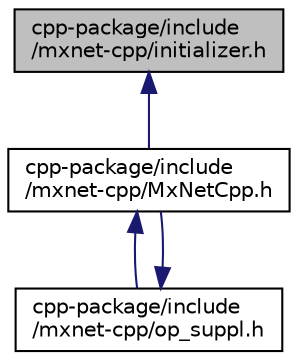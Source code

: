 digraph "cpp-package/include/mxnet-cpp/initializer.h"
{
  edge [fontname="Helvetica",fontsize="10",labelfontname="Helvetica",labelfontsize="10"];
  node [fontname="Helvetica",fontsize="10",shape=record];
  Node1 [label="cpp-package/include\l/mxnet-cpp/initializer.h",height=0.2,width=0.4,color="black", fillcolor="grey75", style="filled", fontcolor="black"];
  Node1 -> Node2 [dir="back",color="midnightblue",fontsize="10",style="solid",fontname="Helvetica"];
  Node2 [label="cpp-package/include\l/mxnet-cpp/MxNetCpp.h",height=0.2,width=0.4,color="black", fillcolor="white", style="filled",URL="$MxNetCpp_8h.html",tooltip="meta include file for mxnet.cpp "];
  Node2 -> Node3 [dir="back",color="midnightblue",fontsize="10",style="solid",fontname="Helvetica"];
  Node3 [label="cpp-package/include\l/mxnet-cpp/op_suppl.h",height=0.2,width=0.4,color="black", fillcolor="white", style="filled",URL="$op__suppl_8h.html",tooltip="A supplement and amendment of the operators from op.h. "];
  Node3 -> Node2 [dir="back",color="midnightblue",fontsize="10",style="solid",fontname="Helvetica"];
}
